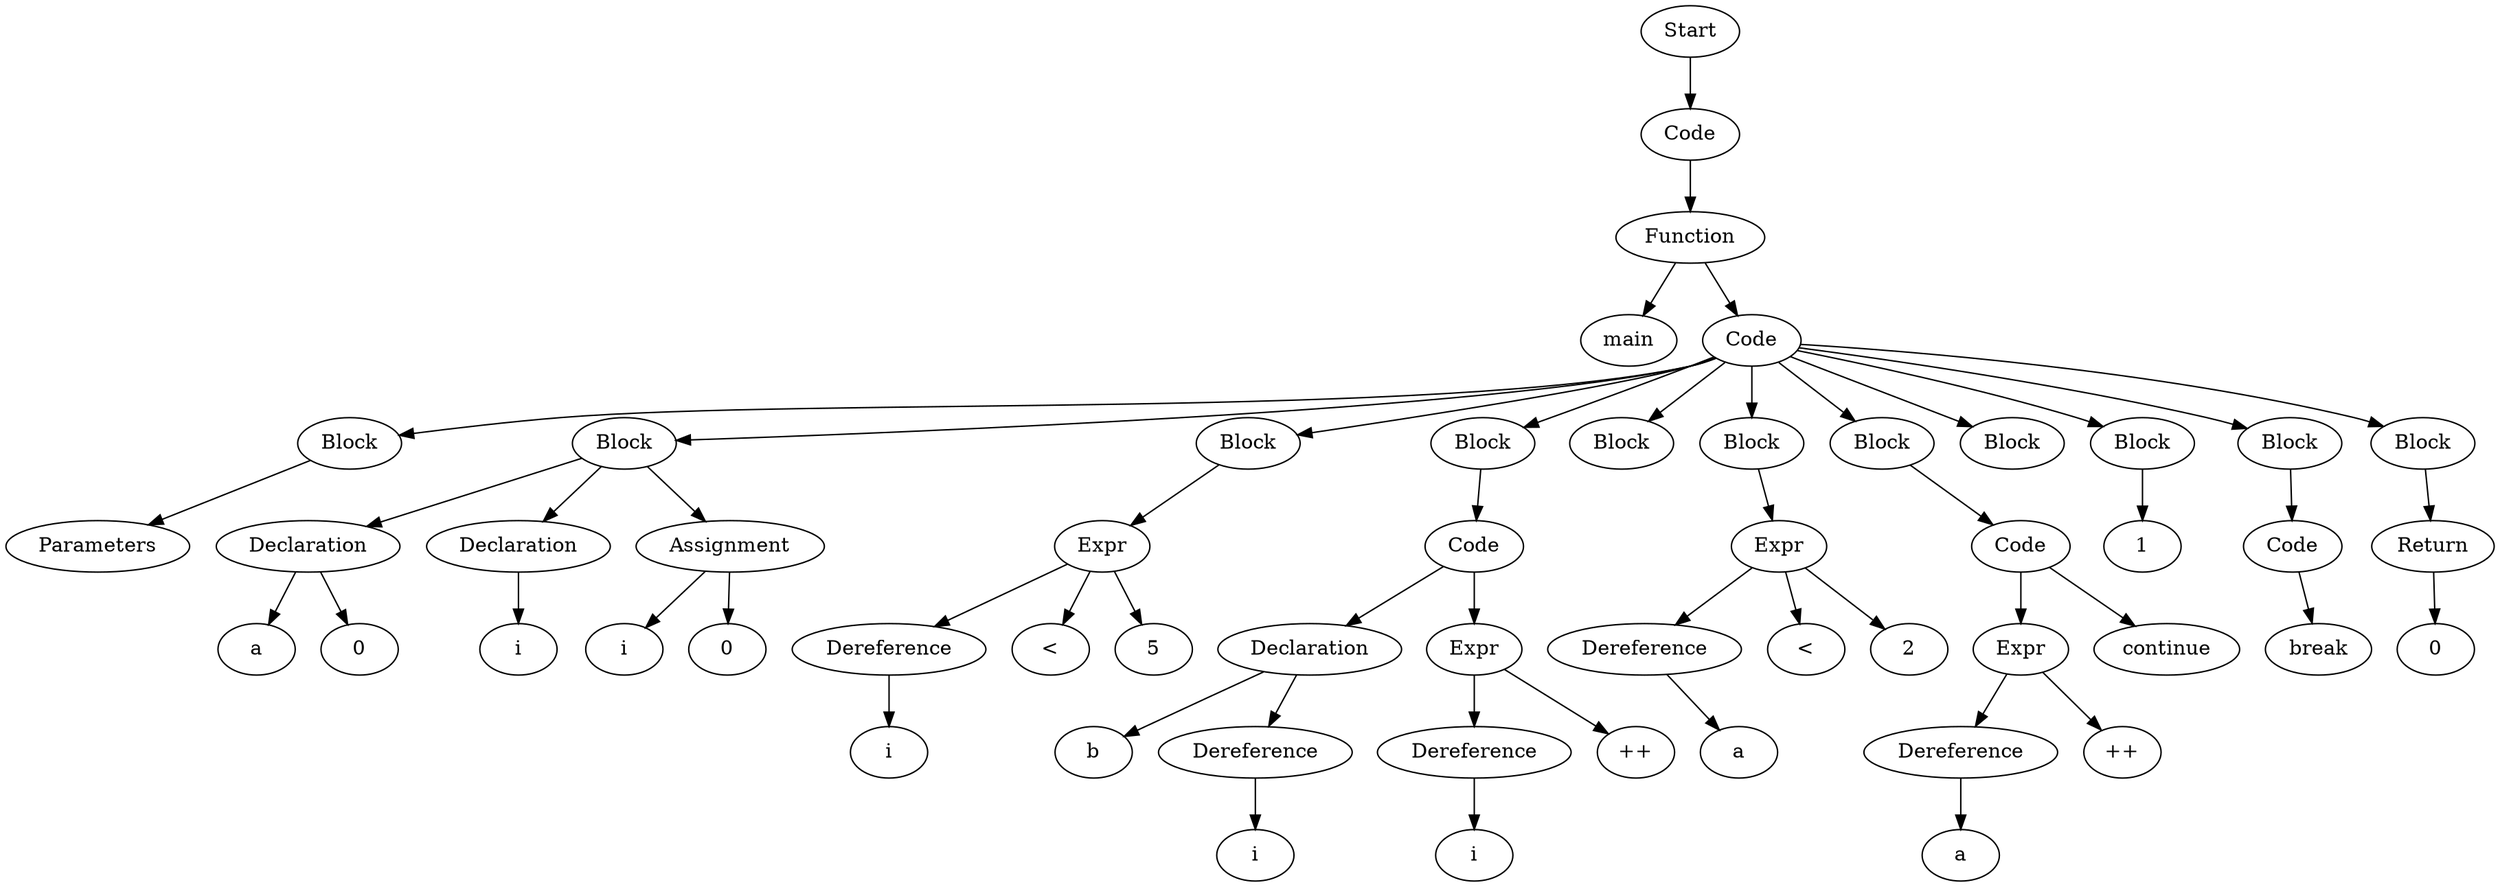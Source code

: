 digraph AST {
  "131770530525776" [label="Start"];
  "131770530525776" -> "131770530177584";
  "131770530177584" [label="Code"];
  "131770530177584" -> "131770530177392";
  "131770530177392" [label="Function"];
  "131770530177392" -> "131770530180656";
  "131770530177392" -> "131770530182384";
  "131770530180656" [label="main"];
  "131770530182384" [label="Code"];
  "131770530182384" -> "131770530283232";
  "131770530182384" -> "131770530269552";
  "131770530182384" -> "131770530183824";
  "131770530182384" -> "131770530169472";
  "131770530182384" -> "131770530180608";
  "131770530182384" -> "131770530268784";
  "131770530182384" -> "131770530268448";
  "131770530182384" -> "131770530282944";
  "131770530182384" -> "131770530282608";
  "131770530182384" -> "131770530267584";
  "131770530182384" -> "131770530267872";
  "131770530283232" [label="Block"];
  "131770530283232" -> "131770530173552";
  "131770530173552" [label="Parameters"];
  "131770530269552" [label="Block"];
  "131770530269552" -> "131770530171680";
  "131770530269552" -> "131770530174848";
  "131770530269552" -> "131770530179792";
  "131770530171680" [label="Declaration"];
  "131770530171680" -> "131770530181616";
  "131770530171680" -> "131770530179168";
  "131770530181616" [label="a"];
  "131770530179168" [label="0"];
  "131770530174848" [label="Declaration"];
  "131770530174848" -> "131770530175616";
  "131770530175616" [label="i"];
  "131770530179792" [label="Assignment"];
  "131770530179792" -> "131770530170192";
  "131770530179792" -> "131770530184688";
  "131770530170192" [label="i"];
  "131770530184688" [label="0"];
  "131770530183824" [label="Block"];
  "131770530183824" -> "131770530183776";
  "131770530183776" [label="Expr"];
  "131770530183776" -> "131770530170576";
  "131770530183776" -> "131770530170528";
  "131770530183776" -> "131770530182816";
  "131770530170576" [label="Dereference"];
  "131770530170576" -> "131770530171344";
  "131770530171344" [label="i"];
  "131770530170528" [label="<"];
  "131770530182816" [label="5"];
  "131770530169472" [label="Block"];
  "131770530169472" -> "131770530183536";
  "131770530183536" [label="Code"];
  "131770530183536" -> "131770530173696";
  "131770530183536" -> "131770530176720";
  "131770530173696" [label="Declaration"];
  "131770530173696" -> "131770530179504";
  "131770530173696" -> "131770530170144";
  "131770530179504" [label="b"];
  "131770530170144" [label="Dereference"];
  "131770530170144" -> "131770530180032";
  "131770530180032" [label="i"];
  "131770530176720" [label="Expr"];
  "131770530176720" -> "131770530178976";
  "131770530176720" -> "131770530171728";
  "131770530178976" [label="Dereference"];
  "131770530178976" -> "131770530181088";
  "131770530181088" [label="i"];
  "131770530171728" [label="++"];
  "131770530180608" [label="Block"];
  "131770530268784" [label="Block"];
  "131770530268784" -> "131770530183296";
  "131770530183296" [label="Expr"];
  "131770530183296" -> "131770530182240";
  "131770530183296" -> "131770530175136";
  "131770530183296" -> "131770530180176";
  "131770530182240" [label="Dereference"];
  "131770530182240" -> "131770530183344";
  "131770530183344" [label="a"];
  "131770530175136" [label="<"];
  "131770530180176" [label="2"];
  "131770530268448" [label="Block"];
  "131770530268448" -> "131770530175376";
  "131770530175376" [label="Code"];
  "131770530175376" -> "131770530183200";
  "131770530175376" -> "131770530269744";
  "131770530183200" [label="Expr"];
  "131770530183200" -> "131770530174080";
  "131770530183200" -> "131770530282848";
  "131770530174080" [label="Dereference"];
  "131770530174080" -> "131770530269168";
  "131770530269168" [label="a"];
  "131770530282848" [label="++"];
  "131770530269744" [label="continue"];
  "131770530282944" [label="Block"];
  "131770530282608" [label="Block"];
  "131770530282608" -> "131770530174944";
  "131770530174944" [label="1"];
  "131770530267584" [label="Block"];
  "131770530267584" -> "131770530268112";
  "131770530268112" [label="Code"];
  "131770530268112" -> "131770530267680";
  "131770530267680" [label="break"];
  "131770530267872" [label="Block"];
  "131770530267872" -> "131770530267344";
  "131770530267344" [label="Return"];
  "131770530267344" -> "131770530326960";
  "131770530326960" [label="0"];
}
